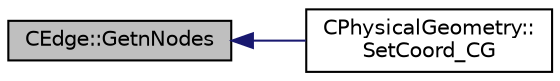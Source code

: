 digraph "CEdge::GetnNodes"
{
  edge [fontname="Helvetica",fontsize="10",labelfontname="Helvetica",labelfontsize="10"];
  node [fontname="Helvetica",fontsize="10",shape=record];
  rankdir="LR";
  Node16 [label="CEdge::GetnNodes",height=0.2,width=0.4,color="black", fillcolor="grey75", style="filled", fontcolor="black"];
  Node16 -> Node17 [dir="back",color="midnightblue",fontsize="10",style="solid",fontname="Helvetica"];
  Node17 [label="CPhysicalGeometry::\lSetCoord_CG",height=0.2,width=0.4,color="black", fillcolor="white", style="filled",URL="$class_c_physical_geometry.html#aee78e23035731a714dda6a73e6de8838",tooltip="Set the center of gravity of the face, elements and edges. "];
}
